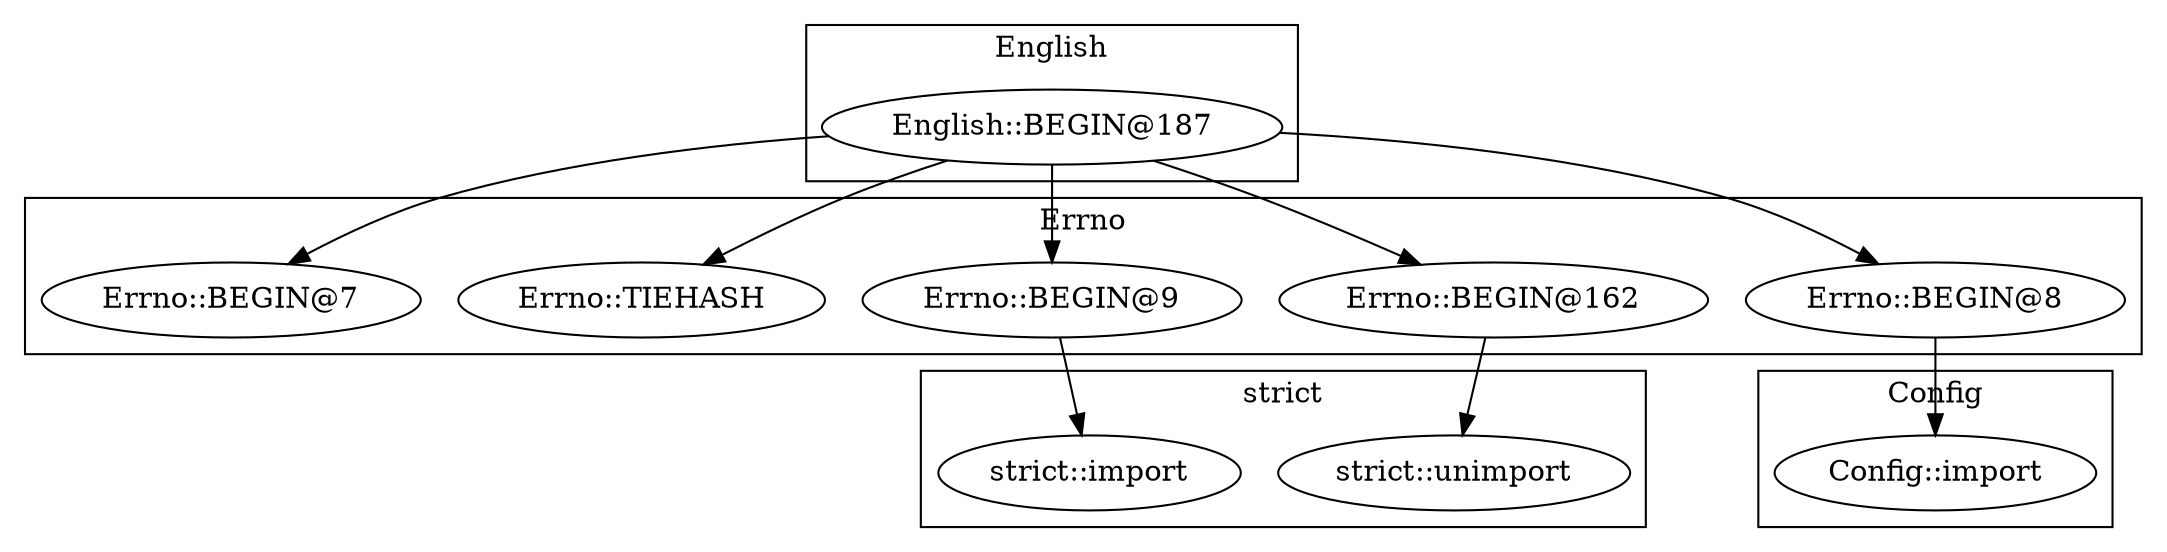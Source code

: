 digraph {
graph [overlap=false]
subgraph cluster_Config {
	label="Config";
	"Config::import";
}
subgraph cluster_Errno {
	label="Errno";
	"Errno::BEGIN@162";
	"Errno::BEGIN@9";
	"Errno::BEGIN@8";
	"Errno::TIEHASH";
	"Errno::BEGIN@7";
}
subgraph cluster_English {
	label="English";
	"English::BEGIN@187";
}
subgraph cluster_strict {
	label="strict";
	"strict::import";
	"strict::unimport";
}
"English::BEGIN@187" -> "Errno::BEGIN@8";
"English::BEGIN@187" -> "Errno::BEGIN@7";
"English::BEGIN@187" -> "Errno::BEGIN@162";
"Errno::BEGIN@8" -> "Config::import";
"Errno::BEGIN@162" -> "strict::unimport";
"Errno::BEGIN@9" -> "strict::import";
"English::BEGIN@187" -> "Errno::BEGIN@9";
"English::BEGIN@187" -> "Errno::TIEHASH";
}
